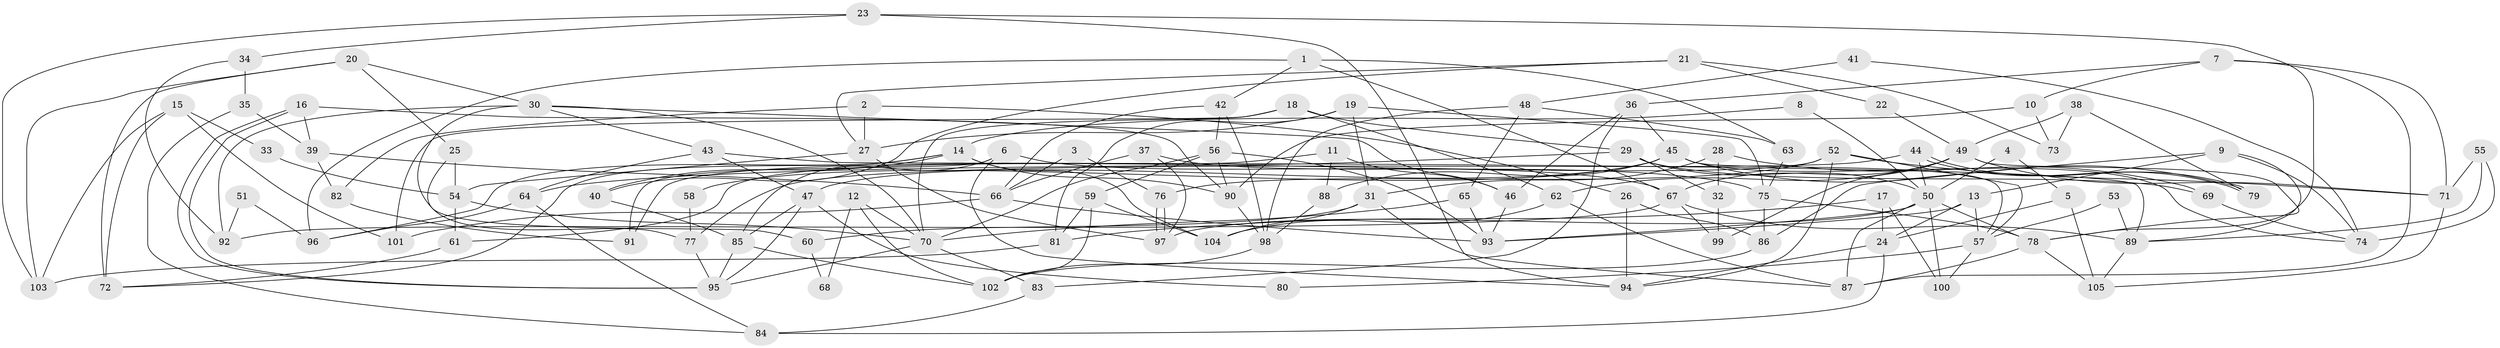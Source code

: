 // coarse degree distribution, {4: 0.24, 7: 0.013333333333333334, 8: 0.04, 2: 0.09333333333333334, 6: 0.06666666666666667, 13: 0.013333333333333334, 3: 0.3466666666666667, 5: 0.14666666666666667, 18: 0.013333333333333334, 14: 0.013333333333333334, 9: 0.013333333333333334}
// Generated by graph-tools (version 1.1) at 2025/50/03/04/25 22:50:56]
// undirected, 105 vertices, 210 edges
graph export_dot {
  node [color=gray90,style=filled];
  1;
  2;
  3;
  4;
  5;
  6;
  7;
  8;
  9;
  10;
  11;
  12;
  13;
  14;
  15;
  16;
  17;
  18;
  19;
  20;
  21;
  22;
  23;
  24;
  25;
  26;
  27;
  28;
  29;
  30;
  31;
  32;
  33;
  34;
  35;
  36;
  37;
  38;
  39;
  40;
  41;
  42;
  43;
  44;
  45;
  46;
  47;
  48;
  49;
  50;
  51;
  52;
  53;
  54;
  55;
  56;
  57;
  58;
  59;
  60;
  61;
  62;
  63;
  64;
  65;
  66;
  67;
  68;
  69;
  70;
  71;
  72;
  73;
  74;
  75;
  76;
  77;
  78;
  79;
  80;
  81;
  82;
  83;
  84;
  85;
  86;
  87;
  88;
  89;
  90;
  91;
  92;
  93;
  94;
  95;
  96;
  97;
  98;
  99;
  100;
  101;
  102;
  103;
  104;
  105;
  1 -- 96;
  1 -- 42;
  1 -- 63;
  1 -- 67;
  2 -- 82;
  2 -- 26;
  2 -- 27;
  3 -- 66;
  3 -- 76;
  4 -- 50;
  4 -- 5;
  5 -- 24;
  5 -- 105;
  6 -- 67;
  6 -- 85;
  6 -- 91;
  6 -- 94;
  7 -- 71;
  7 -- 87;
  7 -- 10;
  7 -- 36;
  8 -- 14;
  8 -- 50;
  9 -- 89;
  9 -- 74;
  9 -- 13;
  9 -- 86;
  10 -- 90;
  10 -- 73;
  11 -- 46;
  11 -- 88;
  11 -- 91;
  12 -- 70;
  12 -- 102;
  12 -- 68;
  13 -- 93;
  13 -- 24;
  13 -- 57;
  14 -- 104;
  14 -- 90;
  14 -- 40;
  14 -- 72;
  14 -- 96;
  15 -- 103;
  15 -- 72;
  15 -- 33;
  15 -- 101;
  16 -- 39;
  16 -- 95;
  16 -- 95;
  16 -- 90;
  17 -- 100;
  17 -- 81;
  17 -- 24;
  18 -- 29;
  18 -- 70;
  18 -- 62;
  18 -- 101;
  19 -- 27;
  19 -- 75;
  19 -- 31;
  19 -- 81;
  20 -- 25;
  20 -- 30;
  20 -- 72;
  20 -- 103;
  21 -- 40;
  21 -- 73;
  21 -- 22;
  21 -- 27;
  22 -- 49;
  23 -- 94;
  23 -- 103;
  23 -- 34;
  23 -- 78;
  24 -- 84;
  24 -- 94;
  25 -- 54;
  25 -- 77;
  26 -- 86;
  26 -- 94;
  27 -- 54;
  27 -- 97;
  28 -- 32;
  28 -- 31;
  28 -- 69;
  29 -- 50;
  29 -- 69;
  29 -- 32;
  29 -- 64;
  30 -- 46;
  30 -- 70;
  30 -- 43;
  30 -- 60;
  30 -- 92;
  31 -- 87;
  31 -- 60;
  31 -- 104;
  32 -- 99;
  33 -- 54;
  34 -- 92;
  34 -- 35;
  35 -- 84;
  35 -- 39;
  36 -- 45;
  36 -- 46;
  36 -- 83;
  37 -- 66;
  37 -- 97;
  37 -- 75;
  38 -- 79;
  38 -- 49;
  38 -- 73;
  39 -- 66;
  39 -- 82;
  40 -- 85;
  41 -- 74;
  41 -- 48;
  42 -- 56;
  42 -- 66;
  42 -- 98;
  43 -- 64;
  43 -- 47;
  43 -- 89;
  44 -- 79;
  44 -- 79;
  44 -- 50;
  44 -- 77;
  45 -- 47;
  45 -- 57;
  45 -- 58;
  45 -- 74;
  45 -- 79;
  45 -- 88;
  46 -- 93;
  47 -- 95;
  47 -- 80;
  47 -- 85;
  48 -- 63;
  48 -- 98;
  48 -- 65;
  49 -- 78;
  49 -- 71;
  49 -- 62;
  49 -- 67;
  49 -- 99;
  50 -- 97;
  50 -- 78;
  50 -- 87;
  50 -- 93;
  50 -- 100;
  51 -- 92;
  51 -- 96;
  52 -- 94;
  52 -- 61;
  52 -- 57;
  52 -- 71;
  52 -- 76;
  53 -- 89;
  53 -- 57;
  54 -- 70;
  54 -- 61;
  55 -- 89;
  55 -- 71;
  55 -- 74;
  56 -- 90;
  56 -- 93;
  56 -- 59;
  56 -- 70;
  57 -- 80;
  57 -- 100;
  58 -- 77;
  59 -- 104;
  59 -- 81;
  59 -- 102;
  60 -- 68;
  61 -- 72;
  62 -- 87;
  62 -- 104;
  63 -- 75;
  64 -- 84;
  64 -- 96;
  65 -- 70;
  65 -- 93;
  66 -- 93;
  66 -- 101;
  67 -- 89;
  67 -- 92;
  67 -- 99;
  69 -- 74;
  70 -- 95;
  70 -- 83;
  71 -- 105;
  75 -- 78;
  75 -- 86;
  76 -- 97;
  76 -- 97;
  77 -- 95;
  78 -- 87;
  78 -- 105;
  81 -- 103;
  82 -- 91;
  83 -- 84;
  85 -- 102;
  85 -- 95;
  86 -- 102;
  88 -- 98;
  89 -- 105;
  90 -- 98;
  98 -- 102;
}
